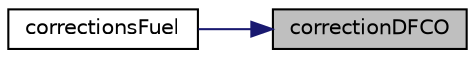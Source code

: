 digraph "correctionDFCO"
{
 // LATEX_PDF_SIZE
  edge [fontname="Helvetica",fontsize="10",labelfontname="Helvetica",labelfontsize="10"];
  node [fontname="Helvetica",fontsize="10",shape=record];
  rankdir="RL";
  Node24 [label="correctionDFCO",height=0.2,width=0.4,color="black", fillcolor="grey75", style="filled", fontcolor="black",tooltip=" "];
  Node24 -> Node25 [dir="back",color="midnightblue",fontsize="10",style="solid",fontname="Helvetica"];
  Node25 [label="correctionsFuel",height=0.2,width=0.4,color="black", fillcolor="white", style="filled",URL="$corrections_8ino.html#a27b96950fe79d10ec18a7643a077d5f1",tooltip=" "];
}
